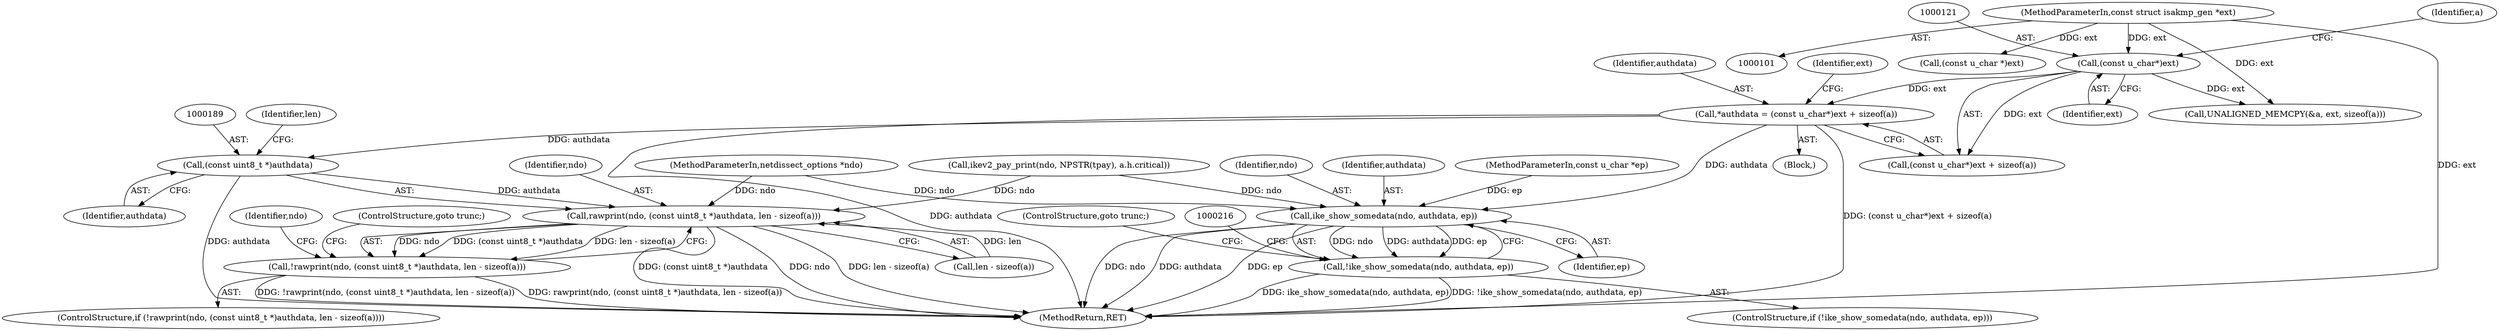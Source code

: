 digraph "0_tcpdump_8dca25d26c7ca2caf6138267f6f17111212c156e_7@integer" {
"1000117" [label="(Call,*authdata = (const u_char*)ext + sizeof(a))"];
"1000120" [label="(Call,(const u_char*)ext)"];
"1000104" [label="(MethodParameterIn,const struct isakmp_gen *ext)"];
"1000188" [label="(Call,(const uint8_t *)authdata)"];
"1000186" [label="(Call,rawprint(ndo, (const uint8_t *)authdata, len - sizeof(a)))"];
"1000185" [label="(Call,!rawprint(ndo, (const uint8_t *)authdata, len - sizeof(a)))"];
"1000208" [label="(Call,ike_show_somedata(ndo, authdata, ep))"];
"1000207" [label="(Call,!ike_show_somedata(ndo, authdata, ep))"];
"1000185" [label="(Call,!rawprint(ndo, (const uint8_t *)authdata, len - sizeof(a)))"];
"1000119" [label="(Call,(const u_char*)ext + sizeof(a))"];
"1000198" [label="(Identifier,ndo)"];
"1000104" [label="(MethodParameterIn,const struct isakmp_gen *ext)"];
"1000128" [label="(Identifier,ext)"];
"1000111" [label="(Block,)"];
"1000191" [label="(Call,len - sizeof(a))"];
"1000187" [label="(Identifier,ndo)"];
"1000215" [label="(Call,(const u_char *)ext)"];
"1000122" [label="(Identifier,ext)"];
"1000211" [label="(Identifier,ep)"];
"1000209" [label="(Identifier,ndo)"];
"1000192" [label="(Identifier,len)"];
"1000229" [label="(MethodReturn,RET)"];
"1000188" [label="(Call,(const uint8_t *)authdata)"];
"1000206" [label="(ControlStructure,if (!ike_show_somedata(ndo, authdata, ep)))"];
"1000131" [label="(Call,UNALIGNED_MEMCPY(&a, ext, sizeof(a)))"];
"1000210" [label="(Identifier,authdata)"];
"1000102" [label="(MethodParameterIn,netdissect_options *ndo)"];
"1000184" [label="(ControlStructure,if (!rawprint(ndo, (const uint8_t *)authdata, len - sizeof(a))))"];
"1000190" [label="(Identifier,authdata)"];
"1000195" [label="(ControlStructure,goto trunc;)"];
"1000186" [label="(Call,rawprint(ndo, (const uint8_t *)authdata, len - sizeof(a)))"];
"1000208" [label="(Call,ike_show_somedata(ndo, authdata, ep))"];
"1000212" [label="(ControlStructure,goto trunc;)"];
"1000120" [label="(Call,(const u_char*)ext)"];
"1000207" [label="(Call,!ike_show_somedata(ndo, authdata, ep))"];
"1000106" [label="(MethodParameterIn,const u_char *ep)"];
"1000118" [label="(Identifier,authdata)"];
"1000137" [label="(Call,ikev2_pay_print(ndo, NPSTR(tpay), a.h.critical))"];
"1000124" [label="(Identifier,a)"];
"1000117" [label="(Call,*authdata = (const u_char*)ext + sizeof(a))"];
"1000117" -> "1000111"  [label="AST: "];
"1000117" -> "1000119"  [label="CFG: "];
"1000118" -> "1000117"  [label="AST: "];
"1000119" -> "1000117"  [label="AST: "];
"1000128" -> "1000117"  [label="CFG: "];
"1000117" -> "1000229"  [label="DDG: authdata"];
"1000117" -> "1000229"  [label="DDG: (const u_char*)ext + sizeof(a)"];
"1000120" -> "1000117"  [label="DDG: ext"];
"1000117" -> "1000188"  [label="DDG: authdata"];
"1000117" -> "1000208"  [label="DDG: authdata"];
"1000120" -> "1000119"  [label="AST: "];
"1000120" -> "1000122"  [label="CFG: "];
"1000121" -> "1000120"  [label="AST: "];
"1000122" -> "1000120"  [label="AST: "];
"1000124" -> "1000120"  [label="CFG: "];
"1000120" -> "1000119"  [label="DDG: ext"];
"1000104" -> "1000120"  [label="DDG: ext"];
"1000120" -> "1000131"  [label="DDG: ext"];
"1000104" -> "1000101"  [label="AST: "];
"1000104" -> "1000229"  [label="DDG: ext"];
"1000104" -> "1000131"  [label="DDG: ext"];
"1000104" -> "1000215"  [label="DDG: ext"];
"1000188" -> "1000186"  [label="AST: "];
"1000188" -> "1000190"  [label="CFG: "];
"1000189" -> "1000188"  [label="AST: "];
"1000190" -> "1000188"  [label="AST: "];
"1000192" -> "1000188"  [label="CFG: "];
"1000188" -> "1000229"  [label="DDG: authdata"];
"1000188" -> "1000186"  [label="DDG: authdata"];
"1000186" -> "1000185"  [label="AST: "];
"1000186" -> "1000191"  [label="CFG: "];
"1000187" -> "1000186"  [label="AST: "];
"1000191" -> "1000186"  [label="AST: "];
"1000185" -> "1000186"  [label="CFG: "];
"1000186" -> "1000229"  [label="DDG: (const uint8_t *)authdata"];
"1000186" -> "1000229"  [label="DDG: ndo"];
"1000186" -> "1000229"  [label="DDG: len - sizeof(a)"];
"1000186" -> "1000185"  [label="DDG: ndo"];
"1000186" -> "1000185"  [label="DDG: (const uint8_t *)authdata"];
"1000186" -> "1000185"  [label="DDG: len - sizeof(a)"];
"1000137" -> "1000186"  [label="DDG: ndo"];
"1000102" -> "1000186"  [label="DDG: ndo"];
"1000191" -> "1000186"  [label="DDG: len"];
"1000185" -> "1000184"  [label="AST: "];
"1000195" -> "1000185"  [label="CFG: "];
"1000198" -> "1000185"  [label="CFG: "];
"1000185" -> "1000229"  [label="DDG: !rawprint(ndo, (const uint8_t *)authdata, len - sizeof(a))"];
"1000185" -> "1000229"  [label="DDG: rawprint(ndo, (const uint8_t *)authdata, len - sizeof(a))"];
"1000208" -> "1000207"  [label="AST: "];
"1000208" -> "1000211"  [label="CFG: "];
"1000209" -> "1000208"  [label="AST: "];
"1000210" -> "1000208"  [label="AST: "];
"1000211" -> "1000208"  [label="AST: "];
"1000207" -> "1000208"  [label="CFG: "];
"1000208" -> "1000229"  [label="DDG: ndo"];
"1000208" -> "1000229"  [label="DDG: authdata"];
"1000208" -> "1000229"  [label="DDG: ep"];
"1000208" -> "1000207"  [label="DDG: ndo"];
"1000208" -> "1000207"  [label="DDG: authdata"];
"1000208" -> "1000207"  [label="DDG: ep"];
"1000137" -> "1000208"  [label="DDG: ndo"];
"1000102" -> "1000208"  [label="DDG: ndo"];
"1000106" -> "1000208"  [label="DDG: ep"];
"1000207" -> "1000206"  [label="AST: "];
"1000212" -> "1000207"  [label="CFG: "];
"1000216" -> "1000207"  [label="CFG: "];
"1000207" -> "1000229"  [label="DDG: ike_show_somedata(ndo, authdata, ep)"];
"1000207" -> "1000229"  [label="DDG: !ike_show_somedata(ndo, authdata, ep)"];
}
